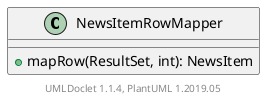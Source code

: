 @startuml

    class NewsItemRowMapper [[NewsItemRowMapper.html]] {
        +mapRow(ResultSet, int): NewsItem
    }


    center footer UMLDoclet 1.1.4, PlantUML 1.2019.05
@enduml
